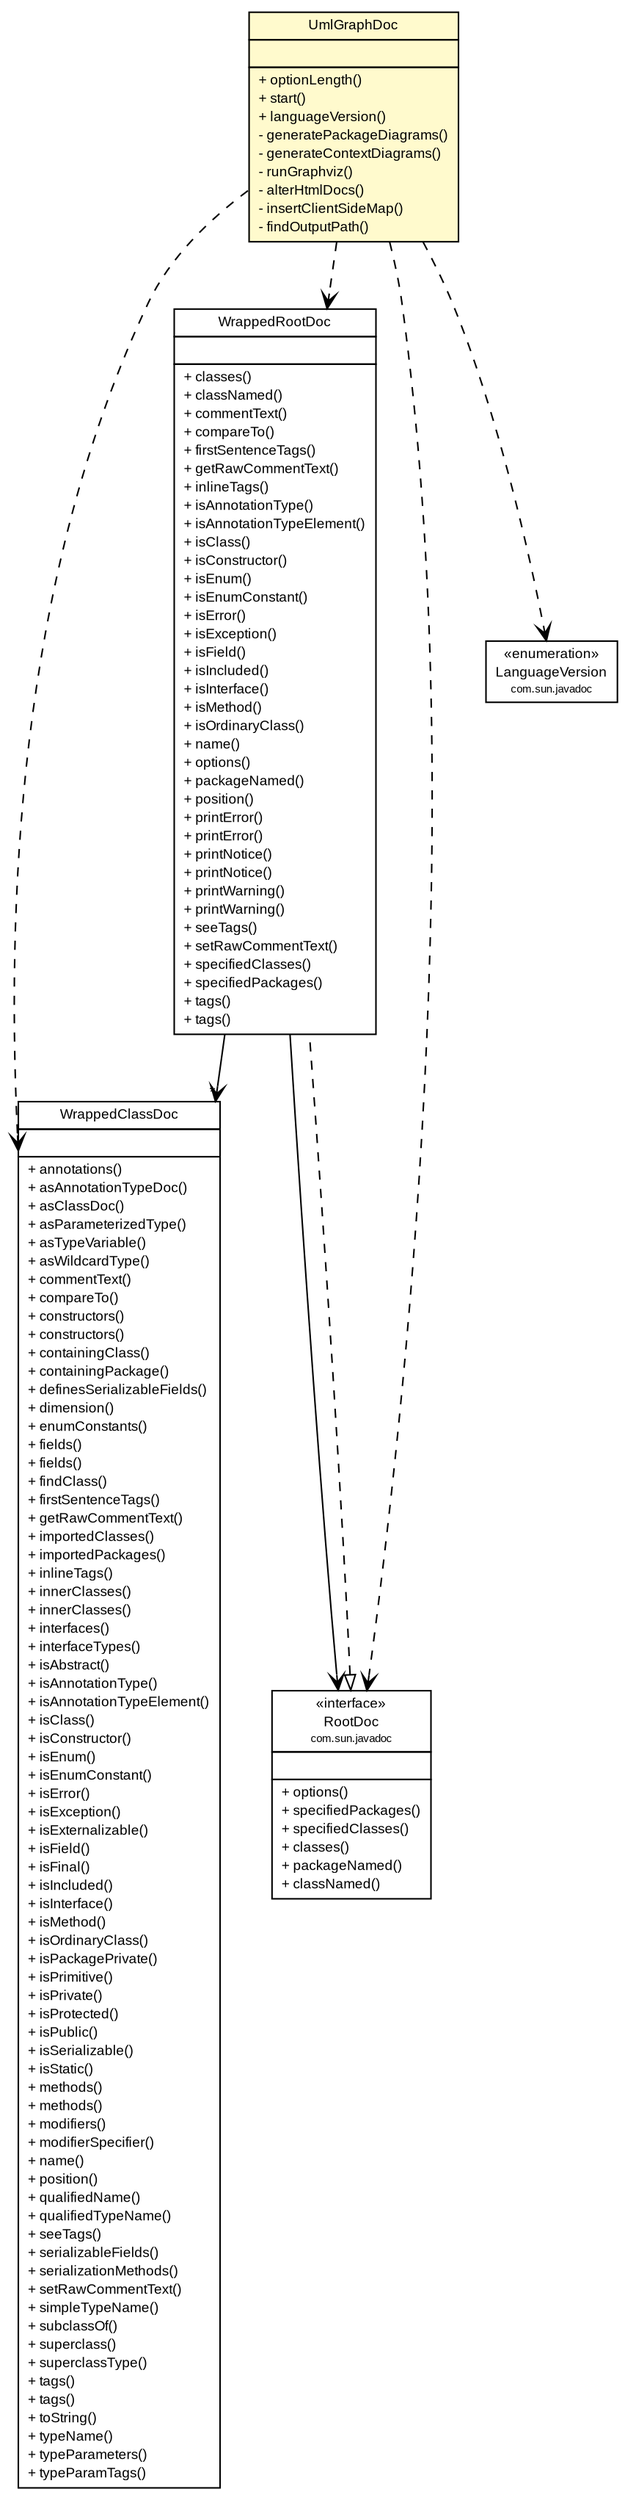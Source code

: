 #!/usr/local/bin/dot
#
# Class diagram 
# Generated by UMLGraph version 5.4 (http://www.umlgraph.org/)
#

digraph G {
	edge [fontname="arial",fontsize=10,labelfontname="arial",labelfontsize=10];
	node [fontname="arial",fontsize=10,shape=plaintext];
	nodesep=0.25;
	ranksep=0.5;
	// org.umlgraph.doclet.UmlGraphDoc
	c843 [label=<<table title="org.umlgraph.doclet.UmlGraphDoc" border="0" cellborder="1" cellspacing="0" cellpadding="2" port="p" bgcolor="lemonChiffon" href="./UmlGraphDoc.html">
		<tr><td><table border="0" cellspacing="0" cellpadding="1">
<tr><td align="center" balign="center"> UmlGraphDoc </td></tr>
		</table></td></tr>
		<tr><td><table border="0" cellspacing="0" cellpadding="1">
<tr><td align="left" balign="left">  </td></tr>
		</table></td></tr>
		<tr><td><table border="0" cellspacing="0" cellpadding="1">
<tr><td align="left" balign="left"> + optionLength() </td></tr>
<tr><td align="left" balign="left"> + start() </td></tr>
<tr><td align="left" balign="left"> + languageVersion() </td></tr>
<tr><td align="left" balign="left"> - generatePackageDiagrams() </td></tr>
<tr><td align="left" balign="left"> - generateContextDiagrams() </td></tr>
<tr><td align="left" balign="left"> - runGraphviz() </td></tr>
<tr><td align="left" balign="left"> - alterHtmlDocs() </td></tr>
<tr><td align="left" balign="left"> - insertClientSideMap() </td></tr>
<tr><td align="left" balign="left"> - findOutputPath() </td></tr>
		</table></td></tr>
		</table>>, URL="./UmlGraphDoc.html", fontname="arial", fontcolor="black", fontsize=9.0];
	// org.umlgraph.doclet.WrappedRootDoc
	c850 [label=<<table title="org.umlgraph.doclet.WrappedRootDoc" border="0" cellborder="1" cellspacing="0" cellpadding="2" port="p" href="./WrappedRootDoc.html">
		<tr><td><table border="0" cellspacing="0" cellpadding="1">
<tr><td align="center" balign="center"> WrappedRootDoc </td></tr>
		</table></td></tr>
		<tr><td><table border="0" cellspacing="0" cellpadding="1">
<tr><td align="left" balign="left">  </td></tr>
		</table></td></tr>
		<tr><td><table border="0" cellspacing="0" cellpadding="1">
<tr><td align="left" balign="left"> + classes() </td></tr>
<tr><td align="left" balign="left"> + classNamed() </td></tr>
<tr><td align="left" balign="left"> + commentText() </td></tr>
<tr><td align="left" balign="left"> + compareTo() </td></tr>
<tr><td align="left" balign="left"> + firstSentenceTags() </td></tr>
<tr><td align="left" balign="left"> + getRawCommentText() </td></tr>
<tr><td align="left" balign="left"> + inlineTags() </td></tr>
<tr><td align="left" balign="left"> + isAnnotationType() </td></tr>
<tr><td align="left" balign="left"> + isAnnotationTypeElement() </td></tr>
<tr><td align="left" balign="left"> + isClass() </td></tr>
<tr><td align="left" balign="left"> + isConstructor() </td></tr>
<tr><td align="left" balign="left"> + isEnum() </td></tr>
<tr><td align="left" balign="left"> + isEnumConstant() </td></tr>
<tr><td align="left" balign="left"> + isError() </td></tr>
<tr><td align="left" balign="left"> + isException() </td></tr>
<tr><td align="left" balign="left"> + isField() </td></tr>
<tr><td align="left" balign="left"> + isIncluded() </td></tr>
<tr><td align="left" balign="left"> + isInterface() </td></tr>
<tr><td align="left" balign="left"> + isMethod() </td></tr>
<tr><td align="left" balign="left"> + isOrdinaryClass() </td></tr>
<tr><td align="left" balign="left"> + name() </td></tr>
<tr><td align="left" balign="left"> + options() </td></tr>
<tr><td align="left" balign="left"> + packageNamed() </td></tr>
<tr><td align="left" balign="left"> + position() </td></tr>
<tr><td align="left" balign="left"> + printError() </td></tr>
<tr><td align="left" balign="left"> + printError() </td></tr>
<tr><td align="left" balign="left"> + printNotice() </td></tr>
<tr><td align="left" balign="left"> + printNotice() </td></tr>
<tr><td align="left" balign="left"> + printWarning() </td></tr>
<tr><td align="left" balign="left"> + printWarning() </td></tr>
<tr><td align="left" balign="left"> + seeTags() </td></tr>
<tr><td align="left" balign="left"> + setRawCommentText() </td></tr>
<tr><td align="left" balign="left"> + specifiedClasses() </td></tr>
<tr><td align="left" balign="left"> + specifiedPackages() </td></tr>
<tr><td align="left" balign="left"> + tags() </td></tr>
<tr><td align="left" balign="left"> + tags() </td></tr>
		</table></td></tr>
		</table>>, URL="./WrappedRootDoc.html", fontname="arial", fontcolor="black", fontsize=9.0];
	// org.umlgraph.doclet.WrappedClassDoc
	c851 [label=<<table title="org.umlgraph.doclet.WrappedClassDoc" border="0" cellborder="1" cellspacing="0" cellpadding="2" port="p" href="./WrappedClassDoc.html">
		<tr><td><table border="0" cellspacing="0" cellpadding="1">
<tr><td align="center" balign="center"> WrappedClassDoc </td></tr>
		</table></td></tr>
		<tr><td><table border="0" cellspacing="0" cellpadding="1">
<tr><td align="left" balign="left">  </td></tr>
		</table></td></tr>
		<tr><td><table border="0" cellspacing="0" cellpadding="1">
<tr><td align="left" balign="left"> + annotations() </td></tr>
<tr><td align="left" balign="left"> + asAnnotationTypeDoc() </td></tr>
<tr><td align="left" balign="left"> + asClassDoc() </td></tr>
<tr><td align="left" balign="left"> + asParameterizedType() </td></tr>
<tr><td align="left" balign="left"> + asTypeVariable() </td></tr>
<tr><td align="left" balign="left"> + asWildcardType() </td></tr>
<tr><td align="left" balign="left"> + commentText() </td></tr>
<tr><td align="left" balign="left"> + compareTo() </td></tr>
<tr><td align="left" balign="left"> + constructors() </td></tr>
<tr><td align="left" balign="left"> + constructors() </td></tr>
<tr><td align="left" balign="left"> + containingClass() </td></tr>
<tr><td align="left" balign="left"> + containingPackage() </td></tr>
<tr><td align="left" balign="left"> + definesSerializableFields() </td></tr>
<tr><td align="left" balign="left"> + dimension() </td></tr>
<tr><td align="left" balign="left"> + enumConstants() </td></tr>
<tr><td align="left" balign="left"> + fields() </td></tr>
<tr><td align="left" balign="left"> + fields() </td></tr>
<tr><td align="left" balign="left"> + findClass() </td></tr>
<tr><td align="left" balign="left"> + firstSentenceTags() </td></tr>
<tr><td align="left" balign="left"> + getRawCommentText() </td></tr>
<tr><td align="left" balign="left"> + importedClasses() </td></tr>
<tr><td align="left" balign="left"> + importedPackages() </td></tr>
<tr><td align="left" balign="left"> + inlineTags() </td></tr>
<tr><td align="left" balign="left"> + innerClasses() </td></tr>
<tr><td align="left" balign="left"> + innerClasses() </td></tr>
<tr><td align="left" balign="left"> + interfaces() </td></tr>
<tr><td align="left" balign="left"> + interfaceTypes() </td></tr>
<tr><td align="left" balign="left"> + isAbstract() </td></tr>
<tr><td align="left" balign="left"> + isAnnotationType() </td></tr>
<tr><td align="left" balign="left"> + isAnnotationTypeElement() </td></tr>
<tr><td align="left" balign="left"> + isClass() </td></tr>
<tr><td align="left" balign="left"> + isConstructor() </td></tr>
<tr><td align="left" balign="left"> + isEnum() </td></tr>
<tr><td align="left" balign="left"> + isEnumConstant() </td></tr>
<tr><td align="left" balign="left"> + isError() </td></tr>
<tr><td align="left" balign="left"> + isException() </td></tr>
<tr><td align="left" balign="left"> + isExternalizable() </td></tr>
<tr><td align="left" balign="left"> + isField() </td></tr>
<tr><td align="left" balign="left"> + isFinal() </td></tr>
<tr><td align="left" balign="left"> + isIncluded() </td></tr>
<tr><td align="left" balign="left"> + isInterface() </td></tr>
<tr><td align="left" balign="left"> + isMethod() </td></tr>
<tr><td align="left" balign="left"> + isOrdinaryClass() </td></tr>
<tr><td align="left" balign="left"> + isPackagePrivate() </td></tr>
<tr><td align="left" balign="left"> + isPrimitive() </td></tr>
<tr><td align="left" balign="left"> + isPrivate() </td></tr>
<tr><td align="left" balign="left"> + isProtected() </td></tr>
<tr><td align="left" balign="left"> + isPublic() </td></tr>
<tr><td align="left" balign="left"> + isSerializable() </td></tr>
<tr><td align="left" balign="left"> + isStatic() </td></tr>
<tr><td align="left" balign="left"> + methods() </td></tr>
<tr><td align="left" balign="left"> + methods() </td></tr>
<tr><td align="left" balign="left"> + modifiers() </td></tr>
<tr><td align="left" balign="left"> + modifierSpecifier() </td></tr>
<tr><td align="left" balign="left"> + name() </td></tr>
<tr><td align="left" balign="left"> + position() </td></tr>
<tr><td align="left" balign="left"> + qualifiedName() </td></tr>
<tr><td align="left" balign="left"> + qualifiedTypeName() </td></tr>
<tr><td align="left" balign="left"> + seeTags() </td></tr>
<tr><td align="left" balign="left"> + serializableFields() </td></tr>
<tr><td align="left" balign="left"> + serializationMethods() </td></tr>
<tr><td align="left" balign="left"> + setRawCommentText() </td></tr>
<tr><td align="left" balign="left"> + simpleTypeName() </td></tr>
<tr><td align="left" balign="left"> + subclassOf() </td></tr>
<tr><td align="left" balign="left"> + superclass() </td></tr>
<tr><td align="left" balign="left"> + superclassType() </td></tr>
<tr><td align="left" balign="left"> + tags() </td></tr>
<tr><td align="left" balign="left"> + tags() </td></tr>
<tr><td align="left" balign="left"> + toString() </td></tr>
<tr><td align="left" balign="left"> + typeName() </td></tr>
<tr><td align="left" balign="left"> + typeParameters() </td></tr>
<tr><td align="left" balign="left"> + typeParamTags() </td></tr>
		</table></td></tr>
		</table>>, URL="./WrappedClassDoc.html", fontname="arial", fontcolor="black", fontsize=9.0];
	// org.umlgraph.doclet.UmlGraphDoc DEPEND org.umlgraph.doclet.WrappedClassDoc
	c843:p -> c851:p [taillabel="", label="", headlabel="", fontname="arial", fontcolor="black", fontsize=10.0, color="black", arrowhead=open, style=dashed];
	// org.umlgraph.doclet.UmlGraphDoc DEPEND org.umlgraph.doclet.WrappedRootDoc
	c843:p -> c850:p [taillabel="", label="", headlabel="", fontname="arial", fontcolor="black", fontsize=10.0, color="black", arrowhead=open, style=dashed];
	//org.umlgraph.doclet.WrappedRootDoc implements com.sun.javadoc.RootDoc
	c873:p -> c850:p [dir=back,arrowtail=empty,style=dashed];
	// org.umlgraph.doclet.WrappedRootDoc NAVASSOC com.sun.javadoc.RootDoc
	c850:p -> c873:p [taillabel="", label="", headlabel="", fontname="arial", fontcolor="black", fontsize=10.0, color="black", arrowhead=open];
	// org.umlgraph.doclet.WrappedRootDoc NAVASSOC org.umlgraph.doclet.WrappedClassDoc
	c850:p -> c851:p [taillabel="", label="", headlabel="*", fontname="arial", fontcolor="black", fontsize=10.0, color="black", arrowhead=open];
	// org.umlgraph.doclet.UmlGraphDoc DEPEND com.sun.javadoc.RootDoc
	c843:p -> c873:p [taillabel="", label="", headlabel="", fontname="arial", fontcolor="black", fontsize=10.0, color="black", arrowhead=open, style=dashed];
	// org.umlgraph.doclet.UmlGraphDoc DEPEND com.sun.javadoc.LanguageVersion
	c843:p -> c874:p [taillabel="", label="", headlabel="", fontname="arial", fontcolor="black", fontsize=10.0, color="black", arrowhead=open, style=dashed];
	// com.sun.javadoc.RootDoc
	c873 [label=<<table title="com.sun.javadoc.RootDoc" border="0" cellborder="1" cellspacing="0" cellpadding="2" port="p" href="http://java.sun.com/j2se/1.5.0/docs/guide/javadoc/doclet/spec/com/sun/javadoc/RootDoc.html">
		<tr><td><table border="0" cellspacing="0" cellpadding="1">
<tr><td align="center" balign="center"> &#171;interface&#187; </td></tr>
<tr><td align="center" balign="center"> RootDoc </td></tr>
<tr><td align="center" balign="center"><font point-size="7.0"> com.sun.javadoc </font></td></tr>
		</table></td></tr>
		<tr><td><table border="0" cellspacing="0" cellpadding="1">
<tr><td align="left" balign="left">  </td></tr>
		</table></td></tr>
		<tr><td><table border="0" cellspacing="0" cellpadding="1">
<tr><td align="left" balign="left"> + options() </td></tr>
<tr><td align="left" balign="left"> + specifiedPackages() </td></tr>
<tr><td align="left" balign="left"> + specifiedClasses() </td></tr>
<tr><td align="left" balign="left"> + classes() </td></tr>
<tr><td align="left" balign="left"> + packageNamed() </td></tr>
<tr><td align="left" balign="left"> + classNamed() </td></tr>
		</table></td></tr>
		</table>>, URL="http://java.sun.com/j2se/1.5.0/docs/guide/javadoc/doclet/spec/com/sun/javadoc/RootDoc.html", fontname="arial", fontcolor="black", fontsize=9.0];
	// com.sun.javadoc.LanguageVersion
	c874 [label=<<table title="com.sun.javadoc.LanguageVersion" border="0" cellborder="1" cellspacing="0" cellpadding="2" port="p" href="http://java.sun.com/j2se/1.5.0/docs/guide/javadoc/doclet/spec/com/sun/javadoc/LanguageVersion.html">
		<tr><td><table border="0" cellspacing="0" cellpadding="1">
<tr><td align="center" balign="center"> &#171;enumeration&#187; </td></tr>
<tr><td align="center" balign="center"> LanguageVersion </td></tr>
<tr><td align="center" balign="center"><font point-size="7.0"> com.sun.javadoc </font></td></tr>
		</table></td></tr>
		</table>>, URL="http://java.sun.com/j2se/1.5.0/docs/guide/javadoc/doclet/spec/com/sun/javadoc/LanguageVersion.html", fontname="arial", fontcolor="black", fontsize=9.0];
}

